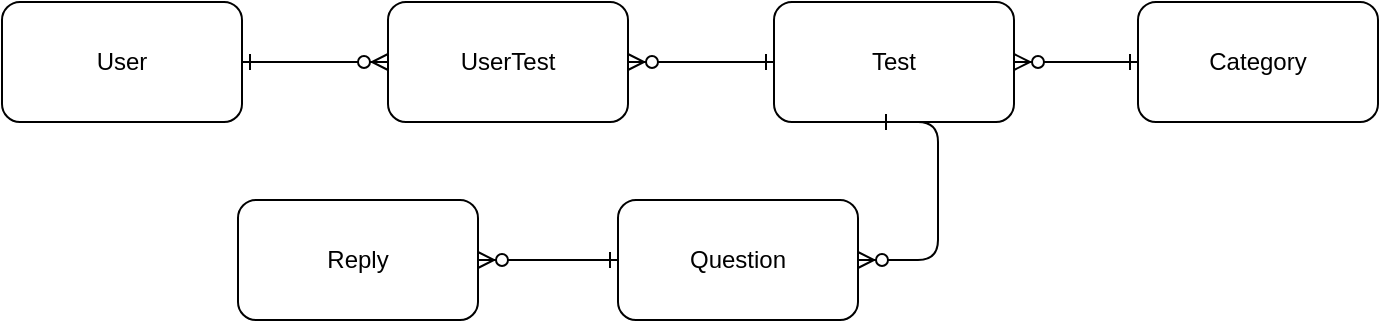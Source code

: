 <mxfile version="14.2.9" type="github">
  <diagram id="R2lEEEUBdFMjLlhIrx00" name="Page-1">
    <mxGraphModel dx="788" dy="474" grid="1" gridSize="10" guides="1" tooltips="1" connect="1" arrows="1" fold="1" page="1" pageScale="1" pageWidth="850" pageHeight="1100" math="0" shadow="0" extFonts="Permanent Marker^https://fonts.googleapis.com/css?family=Permanent+Marker">
      <root>
        <mxCell id="0" />
        <mxCell id="1" parent="0" />
        <mxCell id="xn4I2yA9XWvGKUYEzBW6-1" value="User" style="rounded=1;whiteSpace=wrap;html=1;" vertex="1" parent="1">
          <mxGeometry x="112" y="361" width="120" height="60" as="geometry" />
        </mxCell>
        <mxCell id="xn4I2yA9XWvGKUYEzBW6-4" value="" style="edgeStyle=entityRelationEdgeStyle;endArrow=ERzeroToMany;startArrow=ERone;endFill=1;startFill=0;exitX=0;exitY=0.5;exitDx=0;exitDy=0;entryX=1;entryY=0.5;entryDx=0;entryDy=0;" edge="1" parent="1" source="xn4I2yA9XWvGKUYEzBW6-7" target="xn4I2yA9XWvGKUYEzBW6-3">
          <mxGeometry width="100" height="100" relative="1" as="geometry">
            <mxPoint x="480" y="340" as="sourcePoint" />
            <mxPoint x="425" y="320" as="targetPoint" />
          </mxGeometry>
        </mxCell>
        <mxCell id="xn4I2yA9XWvGKUYEzBW6-3" value="UserTest" style="rounded=1;whiteSpace=wrap;html=1;" vertex="1" parent="1">
          <mxGeometry x="305" y="361" width="120" height="60" as="geometry" />
        </mxCell>
        <mxCell id="xn4I2yA9XWvGKUYEzBW6-6" value="" style="edgeStyle=entityRelationEdgeStyle;endArrow=ERzeroToMany;startArrow=ERone;endFill=1;startFill=0;" edge="1" parent="1" source="xn4I2yA9XWvGKUYEzBW6-1" target="xn4I2yA9XWvGKUYEzBW6-3">
          <mxGeometry width="100" height="100" relative="1" as="geometry">
            <mxPoint x="235" y="391" as="sourcePoint" />
            <mxPoint x="335" y="391" as="targetPoint" />
          </mxGeometry>
        </mxCell>
        <mxCell id="xn4I2yA9XWvGKUYEzBW6-7" value="Test" style="rounded=1;whiteSpace=wrap;html=1;" vertex="1" parent="1">
          <mxGeometry x="498" y="361" width="120" height="60" as="geometry" />
        </mxCell>
        <mxCell id="xn4I2yA9XWvGKUYEzBW6-10" value="Category" style="rounded=1;whiteSpace=wrap;html=1;" vertex="1" parent="1">
          <mxGeometry x="680" y="361" width="120" height="60" as="geometry" />
        </mxCell>
        <mxCell id="xn4I2yA9XWvGKUYEzBW6-15" value="" style="edgeStyle=entityRelationEdgeStyle;endArrow=ERzeroToMany;startArrow=ERone;endFill=1;startFill=0;exitX=0;exitY=0.5;exitDx=0;exitDy=0;entryX=1;entryY=0.5;entryDx=0;entryDy=0;" edge="1" parent="1" source="xn4I2yA9XWvGKUYEzBW6-10" target="xn4I2yA9XWvGKUYEzBW6-7">
          <mxGeometry width="100" height="100" relative="1" as="geometry">
            <mxPoint x="450" y="283.5" as="sourcePoint" />
            <mxPoint x="690" y="498.5" as="targetPoint" />
          </mxGeometry>
        </mxCell>
        <mxCell id="xn4I2yA9XWvGKUYEzBW6-16" value="Question" style="rounded=1;whiteSpace=wrap;html=1;" vertex="1" parent="1">
          <mxGeometry x="420" y="460" width="120" height="60" as="geometry" />
        </mxCell>
        <mxCell id="xn4I2yA9XWvGKUYEzBW6-17" value="" style="edgeStyle=entityRelationEdgeStyle;endArrow=ERzeroToMany;startArrow=ERone;endFill=1;startFill=0;entryX=1;entryY=0.5;entryDx=0;entryDy=0;" edge="1" parent="1" target="xn4I2yA9XWvGKUYEzBW6-16">
          <mxGeometry width="100" height="100" relative="1" as="geometry">
            <mxPoint x="550" y="421" as="sourcePoint" />
            <mxPoint x="730" y="460" as="targetPoint" />
          </mxGeometry>
        </mxCell>
        <mxCell id="xn4I2yA9XWvGKUYEzBW6-19" value="Reply" style="rounded=1;whiteSpace=wrap;html=1;" vertex="1" parent="1">
          <mxGeometry x="230" y="460" width="120" height="60" as="geometry" />
        </mxCell>
        <mxCell id="xn4I2yA9XWvGKUYEzBW6-20" value="" style="edgeStyle=entityRelationEdgeStyle;endArrow=ERzeroToMany;startArrow=ERone;endFill=1;startFill=0;entryX=1;entryY=0.5;entryDx=0;entryDy=0;exitX=0;exitY=0.5;exitDx=0;exitDy=0;" edge="1" parent="1" source="xn4I2yA9XWvGKUYEzBW6-16" target="xn4I2yA9XWvGKUYEzBW6-19">
          <mxGeometry width="100" height="100" relative="1" as="geometry">
            <mxPoint x="360" y="490" as="sourcePoint" />
            <mxPoint x="370" y="489.58" as="targetPoint" />
          </mxGeometry>
        </mxCell>
      </root>
    </mxGraphModel>
  </diagram>
</mxfile>
